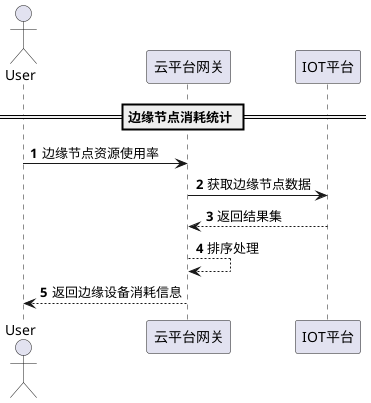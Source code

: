 @startuml
autonumber
== 边缘节点消耗统计 ==
actor User as user
participant "云平台网关" as fire
participant "IOT平台" as iot

user -> fire : 边缘节点资源使用率
fire -> iot : 获取边缘节点数据
fire <-- iot : 返回结果集
fire --> fire : 排序处理
fire --> user : 返回边缘设备消耗信息

@enduml